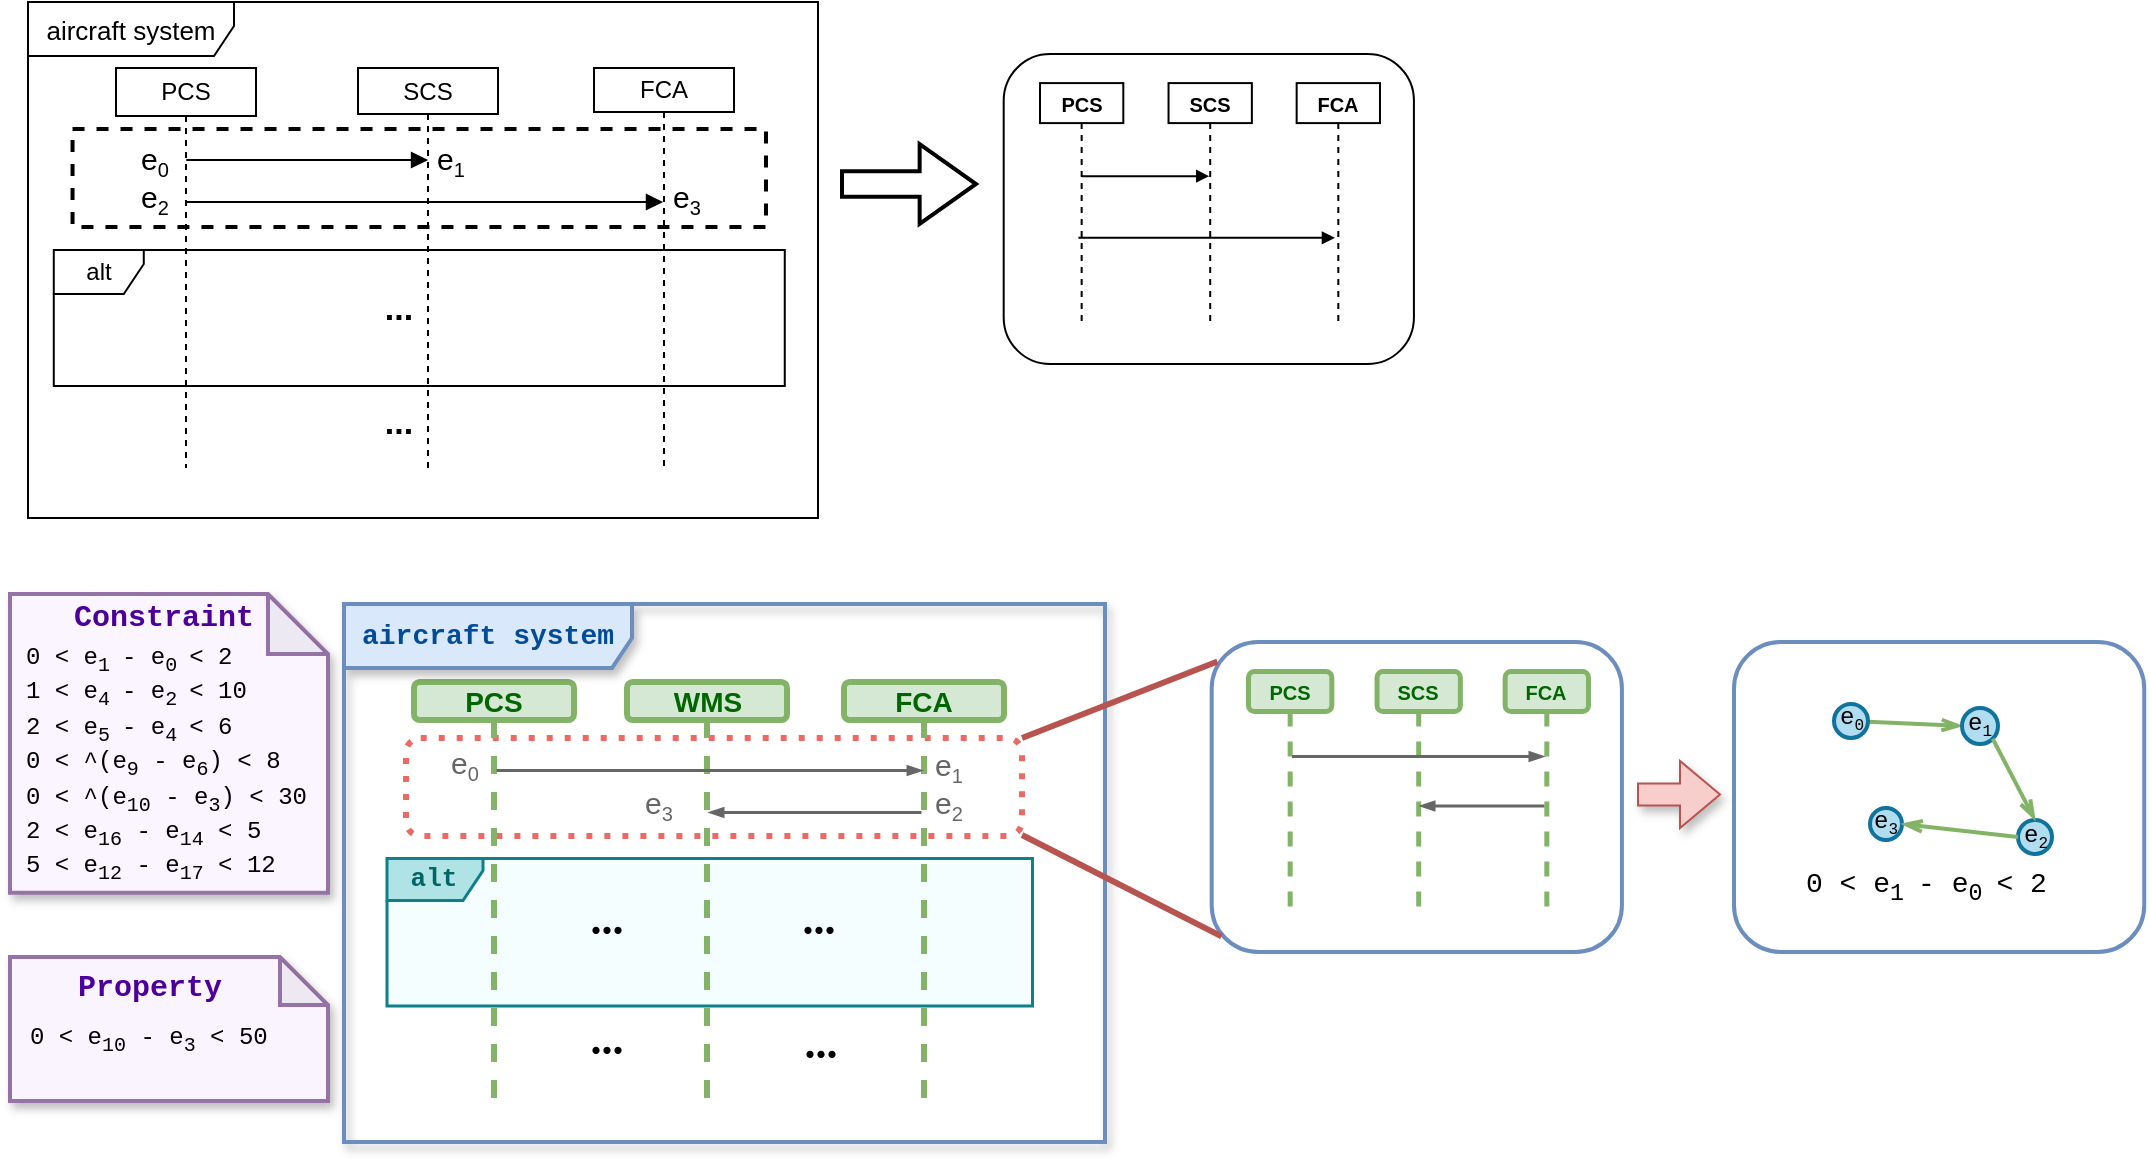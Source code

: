 <mxfile version="26.0.2">
  <diagram name="第 1 页" id="h9YyRqE6uHGr4lUD16GJ">
    <mxGraphModel dx="1457" dy="1005" grid="0" gridSize="10" guides="1" tooltips="1" connect="1" arrows="1" fold="1" page="1" pageScale="1" pageWidth="1169" pageHeight="827" math="0" shadow="0">
      <root>
        <mxCell id="0" />
        <mxCell id="1" parent="0" />
        <mxCell id="_lGmPWogJOjAXytLMEd4-231" value="" style="rounded=1;whiteSpace=wrap;html=1;strokeWidth=2;fillColor=#FFFFFF;strokeColor=light-dark(#6c8ebf, #a0bcd2);" vertex="1" parent="1">
          <mxGeometry x="631.843" y="362" width="205.115" height="154.95" as="geometry" />
        </mxCell>
        <mxCell id="_lGmPWogJOjAXytLMEd4-229" value="" style="rounded=1;whiteSpace=wrap;html=1;strokeWidth=3;dashed=1;strokeColor=#EA6B66;dashPattern=1 2;" vertex="1" parent="1">
          <mxGeometry x="229" y="410" width="308" height="49" as="geometry" />
        </mxCell>
        <mxCell id="UXoZLtvJDtg4gXb4DHBA-65" value="" style="rounded=0;whiteSpace=wrap;html=1;dashed=1;strokeWidth=2;" parent="1" vertex="1">
          <mxGeometry x="62.27" y="105.5" width="346.73" height="49" as="geometry" />
        </mxCell>
        <mxCell id="UXoZLtvJDtg4gXb4DHBA-3" value="&lt;font style=&quot;font-size: 13px;&quot;&gt;aircraft system&lt;/font&gt;" style="shape=umlFrame;whiteSpace=wrap;html=1;pointerEvents=0;width=103;height=27;strokeWidth=1;container=0;" parent="1" vertex="1">
          <mxGeometry x="40" y="42" width="395" height="258" as="geometry" />
        </mxCell>
        <mxCell id="UXoZLtvJDtg4gXb4DHBA-4" value="PCS" style="shape=umlLifeline;perimeter=lifelinePerimeter;whiteSpace=wrap;html=1;container=0;dropTarget=0;collapsible=0;recursiveResize=0;outlineConnect=0;portConstraint=eastwest;newEdgeStyle={&quot;curved&quot;:0,&quot;rounded&quot;:0};size=24;strokeWidth=1;" parent="1" vertex="1">
          <mxGeometry x="84.004" y="75" width="70" height="200" as="geometry" />
        </mxCell>
        <mxCell id="UXoZLtvJDtg4gXb4DHBA-5" value="FCA" style="shape=umlLifeline;perimeter=lifelinePerimeter;whiteSpace=wrap;html=1;container=0;dropTarget=0;collapsible=0;recursiveResize=0;outlineConnect=0;portConstraint=eastwest;newEdgeStyle={&quot;curved&quot;:0,&quot;rounded&quot;:0};size=22;strokeWidth=1;" parent="1" vertex="1">
          <mxGeometry x="323.005" y="75" width="70" height="200" as="geometry" />
        </mxCell>
        <mxCell id="UXoZLtvJDtg4gXb4DHBA-6" value="" style="html=1;verticalAlign=bottom;endArrow=block;curved=0;rounded=0;strokeWidth=1;" parent="1" target="UXoZLtvJDtg4gXb4DHBA-5" edge="1">
          <mxGeometry x="0.001" width="80" relative="1" as="geometry">
            <mxPoint x="119.129" y="142" as="sourcePoint" />
            <mxPoint x="351" y="142" as="targetPoint" />
            <mxPoint as="offset" />
          </mxGeometry>
        </mxCell>
        <mxCell id="UXoZLtvJDtg4gXb4DHBA-7" value="&lt;div style=&quot;text-align: left;&quot;&gt;&lt;br&gt;&lt;/div&gt;" style="html=1;verticalAlign=bottom;endArrow=block;curved=0;rounded=0;strokeWidth=1;" parent="1" edge="1">
          <mxGeometry width="80" relative="1" as="geometry">
            <mxPoint x="119.124" y="121" as="sourcePoint" />
            <mxPoint x="240.034" y="121" as="targetPoint" />
          </mxGeometry>
        </mxCell>
        <mxCell id="UXoZLtvJDtg4gXb4DHBA-13" value="SCS" style="shape=umlLifeline;perimeter=lifelinePerimeter;whiteSpace=wrap;html=1;container=0;dropTarget=0;collapsible=0;recursiveResize=0;outlineConnect=0;portConstraint=eastwest;newEdgeStyle={&quot;curved&quot;:0,&quot;rounded&quot;:0};size=23;strokeWidth=1;" parent="1" vertex="1">
          <mxGeometry x="205.004" y="75" width="70" height="200" as="geometry" />
        </mxCell>
        <mxCell id="UXoZLtvJDtg4gXb4DHBA-15" value="alt" style="shape=umlFrame;whiteSpace=wrap;html=1;pointerEvents=0;width=45;height=22;strokeWidth=1;container=0;" parent="1" vertex="1">
          <mxGeometry x="52.89" y="166" width="365.5" height="68" as="geometry" />
        </mxCell>
        <mxCell id="UXoZLtvJDtg4gXb4DHBA-22" value="&lt;font style=&quot;font-size: 15px;&quot;&gt;e&lt;/font&gt;&lt;sub&gt;0&lt;/sub&gt;" style="text;html=1;align=center;verticalAlign=middle;resizable=0;points=[];autosize=1;strokeColor=none;fillColor=none;strokeWidth=1;container=0;" parent="1" vertex="1">
          <mxGeometry x="87.128" y="105.5" width="32" height="32" as="geometry" />
        </mxCell>
        <mxCell id="UXoZLtvJDtg4gXb4DHBA-23" value="&lt;font style=&quot;font-size: 15px;&quot;&gt;e&lt;/font&gt;&lt;sub&gt;1&lt;/sub&gt;" style="text;html=1;align=center;verticalAlign=middle;resizable=0;points=[];autosize=1;strokeColor=none;fillColor=none;strokeWidth=1;container=0;" parent="1" vertex="1">
          <mxGeometry x="234.997" y="105.5" width="32" height="32" as="geometry" />
        </mxCell>
        <mxCell id="UXoZLtvJDtg4gXb4DHBA-24" value="&lt;font style=&quot;font-size: 15px;&quot;&gt;e&lt;/font&gt;&lt;sub&gt;2&lt;/sub&gt;" style="text;html=1;align=center;verticalAlign=middle;resizable=0;points=[];autosize=1;strokeColor=none;fillColor=none;strokeWidth=1;container=0;" parent="1" vertex="1">
          <mxGeometry x="87.128" y="125" width="32" height="32" as="geometry" />
        </mxCell>
        <mxCell id="UXoZLtvJDtg4gXb4DHBA-25" value="&lt;font style=&quot;font-size: 15px;&quot;&gt;e&lt;/font&gt;&lt;sub&gt;3&lt;/sub&gt;" style="text;html=1;align=center;verticalAlign=middle;resizable=0;points=[];autosize=1;strokeColor=none;fillColor=none;strokeWidth=1;container=0;" parent="1" vertex="1">
          <mxGeometry x="352.998" y="124.5" width="32" height="32" as="geometry" />
        </mxCell>
        <mxCell id="UXoZLtvJDtg4gXb4DHBA-46" value="&lt;b&gt;&lt;font style=&quot;font-size: 17px;&quot;&gt;...&lt;/font&gt;&lt;/b&gt;" style="text;html=1;align=center;verticalAlign=middle;resizable=0;points=[];autosize=1;strokeColor=none;fillColor=none;" parent="1" vertex="1">
          <mxGeometry x="205" y="181" width="40" height="30" as="geometry" />
        </mxCell>
        <mxCell id="UXoZLtvJDtg4gXb4DHBA-48" value="&lt;b&gt;&lt;font style=&quot;font-size: 17px;&quot;&gt;...&lt;/font&gt;&lt;/b&gt;" style="text;html=1;align=center;verticalAlign=middle;resizable=0;points=[];autosize=1;strokeColor=none;fillColor=none;" parent="1" vertex="1">
          <mxGeometry x="205" y="238" width="40" height="30" as="geometry" />
        </mxCell>
        <mxCell id="UXoZLtvJDtg4gXb4DHBA-51" value="" style="group;strokeWidth=1;" parent="1" vertex="1" connectable="0">
          <mxGeometry x="527" y="63" width="220" height="170" as="geometry" />
        </mxCell>
        <mxCell id="UXoZLtvJDtg4gXb4DHBA-52" value="" style="rounded=1;whiteSpace=wrap;html=1;strokeWidth=1;" parent="UXoZLtvJDtg4gXb4DHBA-51" vertex="1">
          <mxGeometry x="0.843" y="5.05" width="205.115" height="154.95" as="geometry" />
        </mxCell>
        <mxCell id="UXoZLtvJDtg4gXb4DHBA-53" value="" style="html=1;verticalAlign=bottom;endArrow=block;curved=0;rounded=0;strokeWidth=1;endSize=4;" parent="UXoZLtvJDtg4gXb4DHBA-51" source="UXoZLtvJDtg4gXb4DHBA-56" target="UXoZLtvJDtg4gXb4DHBA-55" edge="1">
          <mxGeometry width="80" relative="1" as="geometry">
            <mxPoint x="47.336" y="66.303" as="sourcePoint" />
            <mxPoint x="99.95" y="66.3" as="targetPoint" />
            <Array as="points">
              <mxPoint x="62.095" y="66.111" />
            </Array>
          </mxGeometry>
        </mxCell>
        <mxCell id="UXoZLtvJDtg4gXb4DHBA-54" value="&lt;font size=&quot;1&quot; style=&quot;&quot;&gt;&lt;b style=&quot;font-size: 10px;&quot;&gt;FCA&lt;/b&gt;&lt;/font&gt;" style="shape=umlLifeline;perimeter=lifelinePerimeter;whiteSpace=wrap;html=1;container=1;dropTarget=0;collapsible=0;recursiveResize=0;outlineConnect=0;portConstraint=eastwest;newEdgeStyle={&quot;curved&quot;:0,&quot;rounded&quot;:0};size=20;fontSize=7;strokeWidth=1;" parent="UXoZLtvJDtg4gXb4DHBA-51" vertex="1">
          <mxGeometry x="147.33" y="19.55" width="41.66" height="120.45" as="geometry" />
        </mxCell>
        <mxCell id="UXoZLtvJDtg4gXb4DHBA-55" value="&lt;font size=&quot;1&quot; style=&quot;&quot;&gt;&lt;b style=&quot;font-size: 10px;&quot;&gt;SCS&lt;/b&gt;&lt;/font&gt;" style="shape=umlLifeline;perimeter=lifelinePerimeter;whiteSpace=wrap;html=1;container=1;dropTarget=0;collapsible=0;recursiveResize=0;outlineConnect=0;portConstraint=eastwest;newEdgeStyle={&quot;curved&quot;:0,&quot;rounded&quot;:0};size=20;fontSize=7;strokeWidth=1;" parent="UXoZLtvJDtg4gXb4DHBA-51" vertex="1">
          <mxGeometry x="83.27" y="19.55" width="41.66" height="120.45" as="geometry" />
        </mxCell>
        <mxCell id="UXoZLtvJDtg4gXb4DHBA-56" value="&lt;font size=&quot;1&quot; style=&quot;&quot;&gt;&lt;b style=&quot;font-size: 10px;&quot;&gt;PCS&lt;/b&gt;&lt;/font&gt;" style="shape=umlLifeline;perimeter=lifelinePerimeter;whiteSpace=wrap;html=1;container=1;dropTarget=0;collapsible=0;recursiveResize=0;outlineConnect=0;portConstraint=eastwest;newEdgeStyle={&quot;curved&quot;:0,&quot;rounded&quot;:0};size=20;fontSize=7;strokeWidth=1;" parent="UXoZLtvJDtg4gXb4DHBA-51" vertex="1">
          <mxGeometry x="19" y="19.55" width="41.66" height="120.45" as="geometry" />
        </mxCell>
        <mxCell id="UXoZLtvJDtg4gXb4DHBA-57" value="" style="html=1;verticalAlign=bottom;endArrow=block;curved=0;rounded=0;strokeWidth=1;endSize=4;" parent="UXoZLtvJDtg4gXb4DHBA-51" edge="1">
          <mxGeometry width="80" relative="1" as="geometry">
            <mxPoint x="38.209" y="96.896" as="sourcePoint" />
            <mxPoint x="166.463" y="96.896" as="targetPoint" />
          </mxGeometry>
        </mxCell>
        <mxCell id="UXoZLtvJDtg4gXb4DHBA-59" value="&lt;div&gt;&lt;div&gt;&lt;div&gt;&lt;br&gt;&lt;/div&gt;&lt;/div&gt;&lt;/div&gt;" style="text;align=left;verticalAlign=middle;rounded=0;horizontal=1;fontSize=10;html=1;strokeWidth=1;" parent="UXoZLtvJDtg4gXb4DHBA-51" vertex="1">
          <mxGeometry x="52.083" y="149.6" width="115.833" height="15.3" as="geometry" />
        </mxCell>
        <mxCell id="UXoZLtvJDtg4gXb4DHBA-60" value="" style="line;strokeWidth=1;fillColor=none;align=left;verticalAlign=middle;spacingTop=-1;spacingLeft=3;spacingRight=3;rotatable=0;labelPosition=right;points=[];portConstraint=eastwest;strokeColor=inherit;" parent="UXoZLtvJDtg4gXb4DHBA-51" vertex="1">
          <mxGeometry y="98.6" width="220.0" height="13.6" as="geometry" />
        </mxCell>
        <mxCell id="UXoZLtvJDtg4gXb4DHBA-61" value="" style="line;strokeWidth=1;fillColor=none;align=left;verticalAlign=middle;spacingTop=-1;spacingLeft=3;spacingRight=3;rotatable=0;labelPosition=right;points=[];portConstraint=eastwest;strokeColor=inherit;" parent="UXoZLtvJDtg4gXb4DHBA-51" vertex="1">
          <mxGeometry y="96.9" width="216.667" height="13.6" as="geometry" />
        </mxCell>
        <mxCell id="UXoZLtvJDtg4gXb4DHBA-63" value="" style="html=1;shadow=0;dashed=0;align=center;verticalAlign=middle;shape=mxgraph.arrows2.arrow;dy=0.68;dx=28.18;notch=0;strokeWidth=2;" parent="1" vertex="1">
          <mxGeometry x="447" y="113" width="67" height="40" as="geometry" />
        </mxCell>
        <mxCell id="_lGmPWogJOjAXytLMEd4-170" value="&lt;font face=&quot;Courier New&quot; style=&quot;color: rgb(0, 102, 102); font-size: 13px;&quot;&gt;&lt;b style=&quot;&quot;&gt;alt&lt;/b&gt;&lt;/font&gt;" style="shape=umlFrame;whiteSpace=wrap;html=1;pointerEvents=0;width=48;height=21;fillColor=#b0e3e6;strokeColor=#0e8088;fillStyle=auto;shadow=0;strokeWidth=1.5;gradientColor=none;swimlaneFillColor=light-dark(#F4FDFF,#002813);" vertex="1" parent="1">
          <mxGeometry x="219.25" y="470" width="322.75" height="73.75" as="geometry" />
        </mxCell>
        <mxCell id="_lGmPWogJOjAXytLMEd4-171" value="&lt;font face=&quot;Helvetica&quot; style=&quot;color: rgb(0, 102, 0); font-size: 14px;&quot;&gt;&lt;b style=&quot;&quot;&gt;PCS&lt;/b&gt;&lt;/font&gt;" style="shape=umlLifeline;perimeter=lifelinePerimeter;whiteSpace=wrap;html=1;container=1;dropTarget=0;collapsible=0;recursiveResize=0;outlineConnect=0;portConstraint=eastwest;newEdgeStyle={&quot;curved&quot;:0,&quot;rounded&quot;:0};size=19;fillColor=#d5e8d4;strokeColor=#82b366;strokeWidth=3;rounded=1;shadow=0;" vertex="1" parent="1">
          <mxGeometry x="233" y="382" width="80" height="215" as="geometry" />
        </mxCell>
        <mxCell id="_lGmPWogJOjAXytLMEd4-172" value="&lt;font face=&quot;Helvetica&quot; style=&quot;color: rgb(0, 102, 0); font-size: 14px;&quot;&gt;&lt;b style=&quot;&quot;&gt;FCA&lt;/b&gt;&lt;/font&gt;" style="shape=umlLifeline;perimeter=lifelinePerimeter;whiteSpace=wrap;html=1;container=1;dropTarget=0;collapsible=0;recursiveResize=0;outlineConnect=0;portConstraint=eastwest;newEdgeStyle={&quot;curved&quot;:0,&quot;rounded&quot;:0};size=19;fillColor=#d5e8d4;strokeColor=#82b366;strokeWidth=3;rounded=1;shadow=0;" vertex="1" parent="1">
          <mxGeometry x="448" y="382" width="80" height="215" as="geometry" />
        </mxCell>
        <mxCell id="_lGmPWogJOjAXytLMEd4-173" value="&lt;font face=&quot;Helvetica&quot; style=&quot;color: rgb(0, 102, 0); font-size: 14px;&quot;&gt;&lt;b style=&quot;&quot;&gt;WMS&lt;/b&gt;&lt;/font&gt;" style="shape=umlLifeline;perimeter=lifelinePerimeter;whiteSpace=wrap;html=1;container=1;dropTarget=0;collapsible=0;recursiveResize=0;outlineConnect=0;portConstraint=eastwest;newEdgeStyle={&quot;curved&quot;:0,&quot;rounded&quot;:0};size=19;fillColor=#d5e8d4;strokeColor=#82b366;strokeWidth=3;rounded=1;shadow=0;" vertex="1" parent="1">
          <mxGeometry x="339.5" y="382" width="80" height="215" as="geometry" />
        </mxCell>
        <mxCell id="_lGmPWogJOjAXytLMEd4-174" value="&lt;font style=&quot;color: rgb(102, 102, 102);&quot;&gt;&lt;span style=&quot;font-size: 15px;&quot;&gt;e&lt;/span&gt;&lt;sub style=&quot;&quot;&gt;&lt;font&gt;0&lt;/font&gt;&lt;/sub&gt;&lt;/font&gt;" style="text;html=1;align=center;verticalAlign=middle;resizable=0;points=[];autosize=1;strokeColor=none;fillColor=none;" vertex="1" parent="1">
          <mxGeometry x="238" y="409" width="40" height="30" as="geometry" />
        </mxCell>
        <mxCell id="_lGmPWogJOjAXytLMEd4-175" value="&lt;font face=&quot;Courier New&quot; style=&quot;color: rgb(0, 76, 153); font-size: 14px;&quot;&gt;&lt;b style=&quot;&quot;&gt;aircraft system&lt;/b&gt;&lt;/font&gt;" style="shape=umlFrame;whiteSpace=wrap;html=1;pointerEvents=0;width=144;height=32;fillColor=#dae8fc;strokeColor=#6c8ebf;strokeWidth=2;shadow=1;" vertex="1" parent="1">
          <mxGeometry x="198" y="343" width="380.5" height="269" as="geometry" />
        </mxCell>
        <mxCell id="_lGmPWogJOjAXytLMEd4-176" value="" style="html=1;verticalAlign=bottom;endArrow=blockThin;curved=0;rounded=1;endFill=1;strokeColor=#666666;strokeWidth=1.5;endSize=4;" edge="1" parent="1">
          <mxGeometry x="-0.0" width="80" relative="1" as="geometry">
            <mxPoint x="274.041" y="426" as="sourcePoint" />
            <mxPoint x="486.95" y="426" as="targetPoint" />
            <mxPoint as="offset" />
          </mxGeometry>
        </mxCell>
        <mxCell id="_lGmPWogJOjAXytLMEd4-178" value="" style="html=1;verticalAlign=bottom;endArrow=blockThin;curved=0;rounded=0;endFill=1;strokeWidth=1.5;strokeColor=light-dark(#666666,#EDEDED);startSize=6;endSize=4;" edge="1" parent="1">
          <mxGeometry x="-0.001" width="80" relative="1" as="geometry">
            <mxPoint x="486.5" y="447" as="sourcePoint" />
            <mxPoint x="380.091" y="447" as="targetPoint" />
            <mxPoint as="offset" />
          </mxGeometry>
        </mxCell>
        <mxCell id="_lGmPWogJOjAXytLMEd4-200" value="&lt;font style=&quot;color: rgb(102, 102, 102);&quot;&gt;&lt;span style=&quot;font-size: 15px;&quot;&gt;e&lt;/span&gt;&lt;sub style=&quot;&quot;&gt;&lt;font&gt;1&lt;/font&gt;&lt;/sub&gt;&lt;/font&gt;" style="text;html=1;align=center;verticalAlign=middle;resizable=0;points=[];autosize=1;strokeColor=none;fillColor=none;" vertex="1" parent="1">
          <mxGeometry x="480" y="410" width="40" height="30" as="geometry" />
        </mxCell>
        <mxCell id="_lGmPWogJOjAXytLMEd4-201" value="&lt;font style=&quot;color: rgb(102, 102, 102);&quot;&gt;&lt;span style=&quot;font-size: 15px;&quot;&gt;e&lt;/span&gt;&lt;sub style=&quot;&quot;&gt;&lt;font&gt;2&lt;/font&gt;&lt;/sub&gt;&lt;/font&gt;" style="text;html=1;align=center;verticalAlign=middle;resizable=0;points=[];autosize=1;strokeColor=none;fillColor=none;" vertex="1" parent="1">
          <mxGeometry x="480" y="429" width="40" height="30" as="geometry" />
        </mxCell>
        <mxCell id="_lGmPWogJOjAXytLMEd4-202" value="&lt;font style=&quot;color: rgb(102, 102, 102);&quot;&gt;&lt;span style=&quot;font-size: 15px;&quot;&gt;e&lt;/span&gt;&lt;sub style=&quot;&quot;&gt;&lt;font&gt;3&lt;/font&gt;&lt;/sub&gt;&lt;/font&gt;" style="text;html=1;align=center;verticalAlign=middle;resizable=0;points=[];autosize=1;strokeColor=none;fillColor=none;" vertex="1" parent="1">
          <mxGeometry x="335" y="429" width="40" height="30" as="geometry" />
        </mxCell>
        <mxCell id="_lGmPWogJOjAXytLMEd4-221" value="" style="shape=note;whiteSpace=wrap;html=1;backgroundOutline=1;darkOpacity=0.05;size=24;fillColor=light-dark(#FAF4FF,#392F3F);strokeColor=#9673a6;strokeWidth=2;shadow=1;" vertex="1" parent="1">
          <mxGeometry x="31" y="519.5" width="159" height="72" as="geometry" />
        </mxCell>
        <mxCell id="_lGmPWogJOjAXytLMEd4-222" value="&lt;span style=&quot;font-style: normal; font-variant-ligatures: normal; font-variant-caps: normal; letter-spacing: normal; orphans: 2; text-align: left; text-indent: 0px; text-transform: none; widows: 2; word-spacing: 0px; -webkit-text-stroke-width: 0px; white-space: nowrap; text-decoration-thickness: initial; text-decoration-style: initial; text-decoration-color: initial; float: none; display: inline !important;&quot;&gt;&lt;font face=&quot;Courier New&quot; style=&quot;color: rgb(76, 0, 153); font-size: 15px;&quot;&gt;&lt;b style=&quot;&quot;&gt;Property&lt;/b&gt;&lt;/font&gt;&lt;/span&gt;" style="text;whiteSpace=wrap;html=1;shadow=1;" vertex="1" parent="1">
          <mxGeometry x="63.001" y="519.503" width="78" height="46.47" as="geometry" />
        </mxCell>
        <mxCell id="_lGmPWogJOjAXytLMEd4-223" value="&lt;div&gt;&lt;div&gt;&lt;font face=&quot;Courier New&quot; style=&quot;font-size: 12px;&quot;&gt;0 &amp;lt; e&lt;sub style=&quot;&quot;&gt;10&lt;/sub&gt;&amp;nbsp;- e&lt;sub style=&quot;&quot;&gt;3&lt;/sub&gt;&amp;nbsp;&amp;lt; 50&lt;/font&gt;&lt;div&gt;&lt;br&gt;&lt;/div&gt;&lt;/div&gt;&lt;/div&gt;" style="text;align=left;verticalAlign=top;rounded=0;horizontal=1;fontSize=10;html=1;shadow=1;" vertex="1" parent="1">
          <mxGeometry x="39" y="546" width="114" height="33.5" as="geometry" />
        </mxCell>
        <mxCell id="_lGmPWogJOjAXytLMEd4-224" value="" style="group;strokeWidth=3;dashed=1;shadow=1;rounded=0;" vertex="1" connectable="0" parent="1">
          <mxGeometry x="31" y="338" width="159" height="172" as="geometry" />
        </mxCell>
        <mxCell id="_lGmPWogJOjAXytLMEd4-225" value="" style="shape=note;whiteSpace=wrap;html=1;backgroundOutline=1;darkOpacity=0.05;strokeColor=#9673a6;strokeWidth=2;fillColor=light-dark(#faf5ff, #392f3f);shadow=1;" vertex="1" parent="_lGmPWogJOjAXytLMEd4-224">
          <mxGeometry width="159" height="149.386" as="geometry" />
        </mxCell>
        <mxCell id="_lGmPWogJOjAXytLMEd4-226" value="&lt;span style=&quot;font-style: normal; font-variant-ligatures: normal; font-variant-caps: normal; letter-spacing: normal; orphans: 2; text-align: left; text-indent: 0px; text-transform: none; widows: 2; word-spacing: 0px; -webkit-text-stroke-width: 0px; white-space: nowrap; text-decoration-thickness: initial; text-decoration-style: initial; text-decoration-color: initial; float: none; display: inline !important;&quot;&gt;&lt;font style=&quot;color: rgb(76, 0, 153); font-size: 15px;&quot; face=&quot;Courier New&quot;&gt;&lt;b style=&quot;&quot;&gt;Constraint&lt;/b&gt;&lt;/font&gt;&lt;/span&gt;" style="text;whiteSpace=wrap;html=1;shadow=1;" vertex="1" parent="_lGmPWogJOjAXytLMEd4-224">
          <mxGeometry x="30.002" y="-2.867" width="77.487" height="21.235" as="geometry" />
        </mxCell>
        <mxCell id="_lGmPWogJOjAXytLMEd4-227" value="&lt;div style=&quot;line-height: 130%;&quot;&gt;&lt;font style=&quot;font-size: 12px;&quot; face=&quot;Courier New&quot;&gt;&lt;span style=&quot;background-color: transparent; color: light-dark(rgb(0, 0, 0), rgb(255, 255, 255));&quot;&gt;0 &amp;lt; e&lt;/span&gt;&lt;sub style=&quot;background-color: transparent; color: light-dark(rgb(0, 0, 0), rgb(255, 255, 255)); line-height: 130%;&quot;&gt;1&amp;nbsp;&lt;/sub&gt;&lt;span style=&quot;background-color: transparent; color: light-dark(rgb(0, 0, 0), rgb(255, 255, 255));&quot;&gt;- e&lt;/span&gt;&lt;sub style=&quot;background-color: transparent; color: light-dark(rgb(0, 0, 0), rgb(255, 255, 255)); line-height: 130%;&quot;&gt;0&amp;nbsp;&lt;/sub&gt;&lt;span style=&quot;background-color: transparent; color: light-dark(rgb(0, 0, 0), rgb(255, 255, 255));&quot;&gt;&amp;lt; 2&lt;/span&gt;&lt;/font&gt;&lt;/div&gt;&lt;font face=&quot;Courier New&quot; style=&quot;line-height: 130%; font-size: 12px;&quot;&gt;&lt;div style=&quot;&quot;&gt;&lt;span style=&quot;background-color: transparent; color: light-dark(rgb(0, 0, 0), rgb(255, 255, 255));&quot;&gt;1 &amp;lt; e&lt;/span&gt;&lt;sub style=&quot;background-color: transparent; color: light-dark(rgb(0, 0, 0), rgb(255, 255, 255)); line-height: 130%;&quot;&gt;4&amp;nbsp;&lt;/sub&gt;&lt;span style=&quot;background-color: transparent; color: light-dark(rgb(0, 0, 0), rgb(255, 255, 255));&quot;&gt;- e&lt;/span&gt;&lt;sub style=&quot;background-color: transparent; color: light-dark(rgb(0, 0, 0), rgb(255, 255, 255)); line-height: 130%;&quot;&gt;2&amp;nbsp;&lt;/sub&gt;&lt;span style=&quot;background-color: transparent; color: light-dark(rgb(0, 0, 0), rgb(255, 255, 255));&quot;&gt;&amp;lt; 10&lt;/span&gt;&lt;/div&gt;&lt;div style=&quot;&quot;&gt;&lt;span style=&quot;background-color: transparent; color: light-dark(rgb(0, 0, 0), rgb(255, 255, 255));&quot;&gt;2 &amp;lt; e&lt;/span&gt;&lt;sub style=&quot;background-color: transparent; color: light-dark(rgb(0, 0, 0), rgb(255, 255, 255)); line-height: 130%;&quot;&gt;5&amp;nbsp;&lt;/sub&gt;&lt;span style=&quot;background-color: transparent; color: light-dark(rgb(0, 0, 0), rgb(255, 255, 255));&quot;&gt;- e&lt;/span&gt;&lt;span style=&quot;background-color: transparent; color: light-dark(rgb(0, 0, 0), rgb(255, 255, 255));&quot;&gt;&lt;sub style=&quot;line-height: 130%;&quot;&gt;4&amp;nbsp;&lt;/sub&gt;&lt;/span&gt;&lt;span style=&quot;background-color: transparent; color: light-dark(rgb(0, 0, 0), rgb(255, 255, 255));&quot;&gt;&amp;lt; 6&lt;/span&gt;&lt;/div&gt;&lt;div style=&quot;&quot;&gt;&lt;span style=&quot;background-color: transparent; color: light-dark(rgb(0, 0, 0), rgb(255, 255, 255));&quot;&gt;0 &amp;lt; ^(e&lt;/span&gt;&lt;sub style=&quot;background-color: transparent; color: light-dark(rgb(0, 0, 0), rgb(255, 255, 255)); line-height: 130%;&quot;&gt;9&lt;/sub&gt;&lt;span style=&quot;background-color: transparent; color: light-dark(rgb(0, 0, 0), rgb(255, 255, 255));&quot;&gt;&amp;nbsp;&lt;/span&gt;&lt;span style=&quot;background-color: transparent; color: light-dark(rgb(0, 0, 0), rgb(255, 255, 255));&quot;&gt;- e&lt;/span&gt;&lt;sub style=&quot;background-color: transparent; color: light-dark(rgb(0, 0, 0), rgb(255, 255, 255)); line-height: 130%;&quot;&gt;6&lt;/sub&gt;&lt;span style=&quot;background-color: transparent; color: light-dark(rgb(0, 0, 0), rgb(255, 255, 255));&quot;&gt;) &amp;lt; 8&lt;/span&gt;&lt;/div&gt;&lt;/font&gt;&lt;div style=&quot;line-height: 130%;&quot;&gt;&lt;div style=&quot;&quot;&gt;&lt;font style=&quot;font-size: 12px;&quot; face=&quot;Courier New&quot;&gt;&lt;span style=&quot;background-color: transparent; color: light-dark(rgb(0, 0, 0), rgb(255, 255, 255));&quot;&gt;0 &amp;lt; ^(e&lt;/span&gt;&lt;sub style=&quot;background-color: transparent; color: light-dark(rgb(0, 0, 0), rgb(255, 255, 255)); line-height: 130%;&quot;&gt;10&lt;/sub&gt;&lt;span style=&quot;background-color: transparent; color: light-dark(rgb(0, 0, 0), rgb(255, 255, 255));&quot;&gt;&amp;nbsp;&lt;/span&gt;&lt;span style=&quot;background-color: transparent; color: light-dark(rgb(0, 0, 0), rgb(255, 255, 255));&quot;&gt;- e&lt;/span&gt;&lt;span style=&quot;background-color: transparent; color: light-dark(rgb(0, 0, 0), rgb(255, 255, 255));&quot;&gt;&lt;sub style=&quot;line-height: 130%;&quot;&gt;3&lt;/sub&gt;&lt;/span&gt;&lt;span style=&quot;background-color: transparent; color: light-dark(rgb(0, 0, 0), rgb(255, 255, 255));&quot;&gt;) &amp;lt; 30&lt;/span&gt;&lt;/font&gt;&lt;/div&gt;&lt;div&gt;&lt;div style=&quot;&quot;&gt;&lt;font style=&quot;font-size: 12px;&quot; face=&quot;Courier New&quot;&gt;&lt;span style=&quot;background-color: transparent; color: light-dark(rgb(0, 0, 0), rgb(255, 255, 255));&quot;&gt;2 &amp;lt; e&lt;/span&gt;&lt;sub style=&quot;background-color: transparent; color: light-dark(rgb(0, 0, 0), rgb(255, 255, 255)); line-height: 130%;&quot;&gt;16&lt;/sub&gt;&lt;span style=&quot;background-color: transparent; color: light-dark(rgb(0, 0, 0), rgb(255, 255, 255));&quot;&gt;&amp;nbsp;&lt;/span&gt;&lt;span style=&quot;background-color: transparent; color: light-dark(rgb(0, 0, 0), rgb(255, 255, 255));&quot;&gt;- e&lt;/span&gt;&lt;span style=&quot;background-color: transparent; color: light-dark(rgb(0, 0, 0), rgb(255, 255, 255));&quot;&gt;&lt;sub style=&quot;line-height: 130%;&quot;&gt;14&lt;/sub&gt;&lt;/span&gt;&lt;span style=&quot;background-color: transparent; color: light-dark(rgb(0, 0, 0), rgb(255, 255, 255));&quot;&gt;&amp;nbsp;&amp;lt; 5&lt;/span&gt;&lt;/font&gt;&lt;/div&gt;&lt;div style=&quot;&quot;&gt;&lt;font style=&quot;font-size: 12px;&quot; face=&quot;Courier New&quot;&gt;5 &amp;lt; e&lt;sub style=&quot;line-height: 130%;&quot;&gt;12&lt;/sub&gt;&amp;nbsp;- e&lt;sub style=&quot;line-height: 130%;&quot;&gt;17&lt;/sub&gt;&amp;nbsp;&amp;lt; 12&lt;/font&gt;&lt;br&gt;&lt;/div&gt;&lt;/div&gt;&lt;/div&gt;" style="text;align=left;verticalAlign=top;rounded=0;horizontal=1;fontSize=10;html=1;strokeColor=none;shadow=1;" vertex="1" parent="_lGmPWogJOjAXytLMEd4-224">
          <mxGeometry x="6.038" y="18.368" width="94.595" height="119.657" as="geometry" />
        </mxCell>
        <mxCell id="_lGmPWogJOjAXytLMEd4-166" value="&lt;b&gt;&lt;font face=&quot;Comic Sans MS&quot; style=&quot;font-size: 22px;&quot;&gt;...&lt;/font&gt;&lt;/b&gt;" style="text;html=1;align=center;verticalAlign=middle;resizable=0;points=[];autosize=1;strokeColor=none;fillColor=none;" vertex="1" parent="1">
          <mxGeometry x="411.39" y="481.5" width="47" height="38" as="geometry" />
        </mxCell>
        <mxCell id="_lGmPWogJOjAXytLMEd4-228" value="&lt;b&gt;&lt;font face=&quot;Comic Sans MS&quot; style=&quot;font-size: 22px;&quot;&gt;...&lt;/font&gt;&lt;/b&gt;" style="text;html=1;align=center;verticalAlign=middle;resizable=0;points=[];autosize=1;strokeColor=none;fillColor=none;" vertex="1" parent="1">
          <mxGeometry x="412" y="543.75" width="47" height="38" as="geometry" />
        </mxCell>
        <mxCell id="_lGmPWogJOjAXytLMEd4-241" value="&lt;b&gt;&lt;font face=&quot;Comic Sans MS&quot; style=&quot;font-size: 22px;&quot;&gt;...&lt;/font&gt;&lt;/b&gt;" style="text;html=1;align=center;verticalAlign=middle;resizable=0;points=[];autosize=1;strokeColor=none;fillColor=none;" vertex="1" parent="1">
          <mxGeometry x="305" y="481.5" width="47" height="38" as="geometry" />
        </mxCell>
        <mxCell id="_lGmPWogJOjAXytLMEd4-242" value="&lt;b&gt;&lt;font face=&quot;Comic Sans MS&quot; style=&quot;font-size: 22px;&quot;&gt;...&lt;/font&gt;&lt;/b&gt;" style="text;html=1;align=center;verticalAlign=middle;resizable=0;points=[];autosize=1;strokeColor=none;fillColor=none;" vertex="1" parent="1">
          <mxGeometry x="305" y="541.5" width="47" height="38" as="geometry" />
        </mxCell>
        <mxCell id="_lGmPWogJOjAXytLMEd4-233" value="&lt;font size=&quot;1&quot; style=&quot;color: rgb(0, 102, 0);&quot;&gt;&lt;b style=&quot;font-size: 10px;&quot;&gt;FCA&lt;/b&gt;&lt;/font&gt;" style="shape=umlLifeline;perimeter=lifelinePerimeter;whiteSpace=wrap;html=1;container=1;dropTarget=0;collapsible=0;recursiveResize=0;outlineConnect=0;portConstraint=eastwest;newEdgeStyle={&quot;curved&quot;:0,&quot;rounded&quot;:0};size=20;fontSize=7;strokeWidth=2.5;fillColor=#d5e8d4;strokeColor=#82b366;rounded=1;" vertex="1" parent="1">
          <mxGeometry x="778.33" y="376.5" width="41.66" height="120.45" as="geometry" />
        </mxCell>
        <mxCell id="_lGmPWogJOjAXytLMEd4-234" value="&lt;font size=&quot;1&quot; style=&quot;color: rgb(0, 102, 0);&quot;&gt;&lt;b style=&quot;font-size: 10px;&quot;&gt;SCS&lt;/b&gt;&lt;/font&gt;" style="shape=umlLifeline;perimeter=lifelinePerimeter;whiteSpace=wrap;html=1;container=1;dropTarget=0;collapsible=0;recursiveResize=0;outlineConnect=0;portConstraint=eastwest;newEdgeStyle={&quot;curved&quot;:0,&quot;rounded&quot;:0};size=20;fontSize=7;strokeWidth=2.5;fillColor=#d5e8d4;strokeColor=#82b366;rounded=1;" vertex="1" parent="1">
          <mxGeometry x="714.27" y="376.5" width="41.66" height="120.45" as="geometry" />
        </mxCell>
        <mxCell id="_lGmPWogJOjAXytLMEd4-235" value="&lt;font size=&quot;1&quot; style=&quot;color: rgb(0, 102, 0);&quot;&gt;&lt;b style=&quot;font-size: 10px;&quot;&gt;PCS&lt;/b&gt;&lt;/font&gt;" style="shape=umlLifeline;perimeter=lifelinePerimeter;whiteSpace=wrap;html=1;container=1;dropTarget=0;collapsible=0;recursiveResize=0;outlineConnect=0;portConstraint=eastwest;newEdgeStyle={&quot;curved&quot;:0,&quot;rounded&quot;:0};size=20;fontSize=7;strokeWidth=2.5;fillColor=#d5e8d4;strokeColor=#82b366;rounded=1;" vertex="1" parent="1">
          <mxGeometry x="650" y="376.5" width="41.66" height="120.45" as="geometry" />
        </mxCell>
        <mxCell id="_lGmPWogJOjAXytLMEd4-237" value="&lt;div&gt;&lt;div&gt;&lt;div&gt;&lt;br&gt;&lt;/div&gt;&lt;/div&gt;&lt;/div&gt;" style="text;align=left;verticalAlign=middle;rounded=0;horizontal=1;fontSize=10;html=1;strokeWidth=1;" vertex="1" parent="1">
          <mxGeometry x="683.083" y="506.55" width="115.833" height="15.3" as="geometry" />
        </mxCell>
        <mxCell id="_lGmPWogJOjAXytLMEd4-245" value="" style="rounded=1;whiteSpace=wrap;html=1;strokeWidth=2;fillColor=#FFFFFF;strokeColor=light-dark(#6c8ebf, #a0bcd2);" vertex="1" parent="1">
          <mxGeometry x="893.003" y="362" width="205.115" height="154.95" as="geometry" />
        </mxCell>
        <mxCell id="_lGmPWogJOjAXytLMEd4-246" value="" style="html=1;verticalAlign=bottom;endArrow=blockThin;curved=0;rounded=0;endFill=1;strokeWidth=1.5;strokeColor=light-dark(#666666,#EDEDED);startSize=6;endSize=4;" edge="1" parent="1">
          <mxGeometry x="-0.001" width="80" relative="1" as="geometry">
            <mxPoint x="797.91" y="443.725" as="sourcePoint" />
            <mxPoint x="735.581" y="443.725" as="targetPoint" />
            <mxPoint as="offset" />
          </mxGeometry>
        </mxCell>
        <mxCell id="_lGmPWogJOjAXytLMEd4-232" value="" style="html=1;verticalAlign=bottom;endArrow=blockThin;curved=0;rounded=0;strokeWidth=1.5;endSize=4;endFill=1;strokeColor=#666666;" edge="1" parent="1">
          <mxGeometry width="80" relative="1" as="geometry">
            <mxPoint x="671.723" y="419.001" as="sourcePoint" />
            <mxPoint x="797.91" y="419.001" as="targetPoint" />
            <Array as="points">
              <mxPoint x="693.095" y="419.001" />
            </Array>
          </mxGeometry>
        </mxCell>
        <mxCell id="_lGmPWogJOjAXytLMEd4-259" style="rounded=0;orthogonalLoop=1;jettySize=auto;html=1;entryX=0;entryY=0.5;entryDx=0;entryDy=0;endArrow=openThin;endFill=0;strokeColor=#82b366;strokeWidth=2;fillColor=#d5e8d4;" edge="1" parent="1" source="_lGmPWogJOjAXytLMEd4-249" target="_lGmPWogJOjAXytLMEd4-251">
          <mxGeometry relative="1" as="geometry" />
        </mxCell>
        <mxCell id="_lGmPWogJOjAXytLMEd4-249" value="" style="ellipse;whiteSpace=wrap;html=1;aspect=fixed;strokeWidth=2;fillColor=#b1ddf0;strokeColor=#10739e;" vertex="1" parent="1">
          <mxGeometry x="943" y="393" width="17" height="17" as="geometry" />
        </mxCell>
        <mxCell id="_lGmPWogJOjAXytLMEd4-251" value="" style="ellipse;whiteSpace=wrap;html=1;aspect=fixed;strokeWidth=2;fillColor=#b1ddf0;strokeColor=#10739e;" vertex="1" parent="1">
          <mxGeometry x="1007" y="395" width="18" height="18" as="geometry" />
        </mxCell>
        <mxCell id="_lGmPWogJOjAXytLMEd4-252" value="" style="ellipse;whiteSpace=wrap;html=1;aspect=fixed;strokeWidth=2;fillColor=#b1ddf0;strokeColor=#10739e;" vertex="1" parent="1">
          <mxGeometry x="961" y="445" width="16" height="16" as="geometry" />
        </mxCell>
        <mxCell id="_lGmPWogJOjAXytLMEd4-253" value="" style="ellipse;whiteSpace=wrap;html=1;aspect=fixed;strokeWidth=2;fillColor=#b1ddf0;strokeColor=#10739e;" vertex="1" parent="1">
          <mxGeometry x="1035" y="451" width="17" height="17" as="geometry" />
        </mxCell>
        <mxCell id="_lGmPWogJOjAXytLMEd4-260" style="rounded=0;orthogonalLoop=1;jettySize=auto;html=1;entryX=0.5;entryY=0;entryDx=0;entryDy=0;endArrow=openThin;endFill=0;strokeColor=#82b366;strokeWidth=2;exitX=1;exitY=1;exitDx=0;exitDy=0;fillColor=#d5e8d4;" edge="1" parent="1" source="_lGmPWogJOjAXytLMEd4-251" target="_lGmPWogJOjAXytLMEd4-253">
          <mxGeometry relative="1" as="geometry">
            <mxPoint x="968" y="431" as="sourcePoint" />
            <mxPoint x="1008" y="431" as="targetPoint" />
          </mxGeometry>
        </mxCell>
        <mxCell id="_lGmPWogJOjAXytLMEd4-264" style="rounded=0;orthogonalLoop=1;jettySize=auto;html=1;entryX=1;entryY=0.5;entryDx=0;entryDy=0;endArrow=openThin;endFill=0;strokeColor=#82b366;strokeWidth=2;exitX=0;exitY=0.5;exitDx=0;exitDy=0;fillColor=#d5e8d4;" edge="1" parent="1" source="_lGmPWogJOjAXytLMEd4-253" target="_lGmPWogJOjAXytLMEd4-252">
          <mxGeometry relative="1" as="geometry">
            <mxPoint x="1039" y="415" as="sourcePoint" />
            <mxPoint x="1052" y="461" as="targetPoint" />
          </mxGeometry>
        </mxCell>
        <mxCell id="_lGmPWogJOjAXytLMEd4-265" value="&lt;div style=&quot;forced-color-adjust: none; color: rgb(0, 0, 0); font-family: Helvetica; font-style: normal; font-variant-ligatures: normal; font-variant-caps: normal; font-weight: 400; letter-spacing: normal; orphans: 2; text-align: left; text-indent: 0px; text-transform: none; widows: 2; word-spacing: 0px; -webkit-text-stroke-width: 0px; white-space: nowrap; text-decoration-thickness: initial; text-decoration-style: initial; text-decoration-color: initial; line-height: 13px;&quot;&gt;&lt;font face=&quot;Courier New&quot; style=&quot;forced-color-adjust: none; background-color: light-dark(#ffffff, var(--ge-dark-color, #121212)); font-size: 14px;&quot;&gt;&lt;span style=&quot;forced-color-adjust: none; color: light-dark(rgb(0, 0, 0), rgb(255, 255, 255));&quot;&gt;0 &amp;lt; e&lt;/span&gt;&lt;sub style=&quot;forced-color-adjust: none; color: light-dark(rgb(0, 0, 0), rgb(255, 255, 255)); line-height: 13px;&quot;&gt;1&amp;nbsp;&lt;/sub&gt;&lt;span style=&quot;forced-color-adjust: none; color: light-dark(rgb(0, 0, 0), rgb(255, 255, 255));&quot;&gt;- e&lt;/span&gt;&lt;sub style=&quot;forced-color-adjust: none; color: light-dark(rgb(0, 0, 0), rgb(255, 255, 255)); line-height: 13px;&quot;&gt;0&amp;nbsp;&lt;/sub&gt;&lt;span style=&quot;forced-color-adjust: none; color: light-dark(rgb(0, 0, 0), rgb(255, 255, 255));&quot;&gt;&amp;lt; 2&lt;/span&gt;&lt;/font&gt;&lt;/div&gt;&lt;font face=&quot;Courier New&quot; style=&quot;forced-color-adjust: none; color: rgb(0, 0, 0); font-style: normal; font-variant-ligatures: normal; font-variant-caps: normal; font-weight: 400; letter-spacing: normal; orphans: 2; text-align: left; text-indent: 0px; text-transform: none; widows: 2; word-spacing: 0px; -webkit-text-stroke-width: 0px; white-space: nowrap; background-color: rgb(251, 251, 251); text-decoration-thickness: initial; text-decoration-style: initial; text-decoration-color: initial; line-height: 15.6px; font-size: 12px;&quot;&gt;&lt;br class=&quot;Apple-interchange-newline&quot;&gt;&lt;/font&gt;" style="text;whiteSpace=wrap;html=1;" vertex="1" parent="1">
          <mxGeometry x="927.002" y="470" width="131" height="54" as="geometry" />
        </mxCell>
        <mxCell id="_lGmPWogJOjAXytLMEd4-269" value="&lt;span&gt;&lt;font&gt;&lt;span style=&quot;forced-color-adjust: none; color: light-dark(rgb(0, 0, 0), rgb(255, 255, 255)); font-style: normal; font-variant-ligatures: normal; font-variant-caps: normal; font-weight: 400; letter-spacing: normal; orphans: 2; text-align: left; text-indent: 0px; text-transform: none; widows: 2; word-spacing: 0px; -webkit-text-stroke-width: 0px; white-space: nowrap; text-decoration-thickness: initial; text-decoration-style: initial; text-decoration-color: initial; font-family: &amp;quot;Courier New&amp;quot;;&quot;&gt;e&lt;/span&gt;&lt;sub style=&quot;forced-color-adjust: none; color: light-dark(rgb(0, 0, 0), rgb(255, 255, 255)); font-style: normal; font-variant-ligatures: normal; font-variant-caps: normal; font-weight: 400; letter-spacing: normal; orphans: 2; text-align: left; text-indent: 0px; text-transform: none; widows: 2; word-spacing: 0px; -webkit-text-stroke-width: 0px; white-space: nowrap; text-decoration-thickness: initial; text-decoration-style: initial; text-decoration-color: initial; font-family: &amp;quot;Courier New&amp;quot;; line-height: 13px;&quot;&gt;&lt;font style=&quot;font-size: 8px;&quot;&gt;3&lt;/font&gt;&lt;/sub&gt;&lt;/font&gt;&lt;/span&gt;" style="text;whiteSpace=wrap;html=1;" vertex="1" parent="1">
          <mxGeometry x="961" y="437" width="18" height="25" as="geometry" />
        </mxCell>
        <mxCell id="_lGmPWogJOjAXytLMEd4-275" value="" style="html=1;shadow=1;dashed=0;align=center;verticalAlign=middle;shape=mxgraph.arrows2.arrow;dy=0.67;dx=20;notch=0;fillColor=#f8cecc;strokeColor=#b85450;" vertex="1" parent="1">
          <mxGeometry x="845" y="421.5" width="41" height="33.5" as="geometry" />
        </mxCell>
        <mxCell id="_lGmPWogJOjAXytLMEd4-278" style="rounded=0;orthogonalLoop=1;jettySize=auto;html=1;exitX=1;exitY=0;exitDx=0;exitDy=0;entryX=0.014;entryY=0.063;entryDx=0;entryDy=0;endArrow=none;endFill=0;entryPerimeter=0;strokeWidth=3;endSize=5;strokeColor=light-dark(#b85450, #ededed);curved=1;" edge="1" parent="1" source="_lGmPWogJOjAXytLMEd4-229" target="_lGmPWogJOjAXytLMEd4-231">
          <mxGeometry relative="1" as="geometry" />
        </mxCell>
        <mxCell id="_lGmPWogJOjAXytLMEd4-279" style="rounded=0;orthogonalLoop=1;jettySize=auto;html=1;entryX=0.024;entryY=0.95;entryDx=0;entryDy=0;endArrow=none;endFill=0;entryPerimeter=0;strokeWidth=3;endSize=5;strokeColor=light-dark(#b85450, #ededed);curved=1;" edge="1" parent="1" target="_lGmPWogJOjAXytLMEd4-231">
          <mxGeometry relative="1" as="geometry">
            <mxPoint x="537" y="458.5" as="sourcePoint" />
            <mxPoint x="570" y="391.5" as="targetPoint" />
          </mxGeometry>
        </mxCell>
        <mxCell id="_lGmPWogJOjAXytLMEd4-281" value="&lt;span&gt;&lt;font&gt;&lt;span style=&quot;forced-color-adjust: none; color: light-dark(rgb(0, 0, 0), rgb(255, 255, 255)); font-style: normal; font-variant-ligatures: normal; font-variant-caps: normal; font-weight: 400; letter-spacing: normal; orphans: 2; text-align: left; text-indent: 0px; text-transform: none; widows: 2; word-spacing: 0px; -webkit-text-stroke-width: 0px; white-space: nowrap; text-decoration-thickness: initial; text-decoration-style: initial; text-decoration-color: initial; font-family: &amp;quot;Courier New&amp;quot;;&quot;&gt;e&lt;/span&gt;&lt;sub style=&quot;forced-color-adjust: none; color: light-dark(rgb(0, 0, 0), rgb(255, 255, 255)); font-style: normal; font-variant-ligatures: normal; font-variant-caps: normal; font-weight: 400; letter-spacing: normal; orphans: 2; text-align: left; text-indent: 0px; text-transform: none; widows: 2; word-spacing: 0px; -webkit-text-stroke-width: 0px; white-space: nowrap; text-decoration-thickness: initial; text-decoration-style: initial; text-decoration-color: initial; font-family: &amp;quot;Courier New&amp;quot;; line-height: 13px;&quot;&gt;&lt;font style=&quot;font-size: 8px;&quot;&gt;2&lt;/font&gt;&lt;/sub&gt;&lt;/font&gt;&lt;/span&gt;" style="text;whiteSpace=wrap;html=1;" vertex="1" parent="1">
          <mxGeometry x="1035.5" y="444" width="18" height="25" as="geometry" />
        </mxCell>
        <mxCell id="_lGmPWogJOjAXytLMEd4-282" value="&lt;span&gt;&lt;font&gt;&lt;span style=&quot;forced-color-adjust: none; color: light-dark(rgb(0, 0, 0), rgb(255, 255, 255)); font-style: normal; font-variant-ligatures: normal; font-variant-caps: normal; font-weight: 400; letter-spacing: normal; orphans: 2; text-align: left; text-indent: 0px; text-transform: none; widows: 2; word-spacing: 0px; -webkit-text-stroke-width: 0px; white-space: nowrap; text-decoration-thickness: initial; text-decoration-style: initial; text-decoration-color: initial; font-family: &amp;quot;Courier New&amp;quot;;&quot;&gt;e&lt;/span&gt;&lt;sub style=&quot;forced-color-adjust: none; color: light-dark(rgb(0, 0, 0), rgb(255, 255, 255)); font-style: normal; font-variant-ligatures: normal; font-variant-caps: normal; font-weight: 400; letter-spacing: normal; orphans: 2; text-align: left; text-indent: 0px; text-transform: none; widows: 2; word-spacing: 0px; -webkit-text-stroke-width: 0px; white-space: nowrap; text-decoration-thickness: initial; text-decoration-style: initial; text-decoration-color: initial; font-family: &amp;quot;Courier New&amp;quot;; line-height: 13px;&quot;&gt;&lt;font style=&quot;font-size: 8px;&quot;&gt;1&lt;/font&gt;&lt;/sub&gt;&lt;/font&gt;&lt;/span&gt;" style="text;whiteSpace=wrap;html=1;" vertex="1" parent="1">
          <mxGeometry x="1008" y="388" width="18" height="25" as="geometry" />
        </mxCell>
        <mxCell id="_lGmPWogJOjAXytLMEd4-283" value="&lt;span&gt;&lt;font&gt;&lt;span style=&quot;forced-color-adjust: none; color: light-dark(rgb(0, 0, 0), rgb(255, 255, 255)); font-style: normal; font-variant-ligatures: normal; font-variant-caps: normal; font-weight: 400; letter-spacing: normal; orphans: 2; text-align: left; text-indent: 0px; text-transform: none; widows: 2; word-spacing: 0px; -webkit-text-stroke-width: 0px; white-space: nowrap; text-decoration-thickness: initial; text-decoration-style: initial; text-decoration-color: initial; font-family: &amp;quot;Courier New&amp;quot;;&quot;&gt;e&lt;/span&gt;&lt;sub style=&quot;forced-color-adjust: none; color: light-dark(rgb(0, 0, 0), rgb(255, 255, 255)); font-style: normal; font-variant-ligatures: normal; font-variant-caps: normal; font-weight: 400; letter-spacing: normal; orphans: 2; text-align: left; text-indent: 0px; text-transform: none; widows: 2; word-spacing: 0px; -webkit-text-stroke-width: 0px; white-space: nowrap; text-decoration-thickness: initial; text-decoration-style: initial; text-decoration-color: initial; font-family: &amp;quot;Courier New&amp;quot;; line-height: 13px;&quot;&gt;&lt;font style=&quot;font-size: 8px;&quot;&gt;0&lt;/font&gt;&lt;/sub&gt;&lt;/font&gt;&lt;/span&gt;" style="text;whiteSpace=wrap;html=1;" vertex="1" parent="1">
          <mxGeometry x="943.5" y="385" width="18" height="25" as="geometry" />
        </mxCell>
      </root>
    </mxGraphModel>
  </diagram>
</mxfile>
